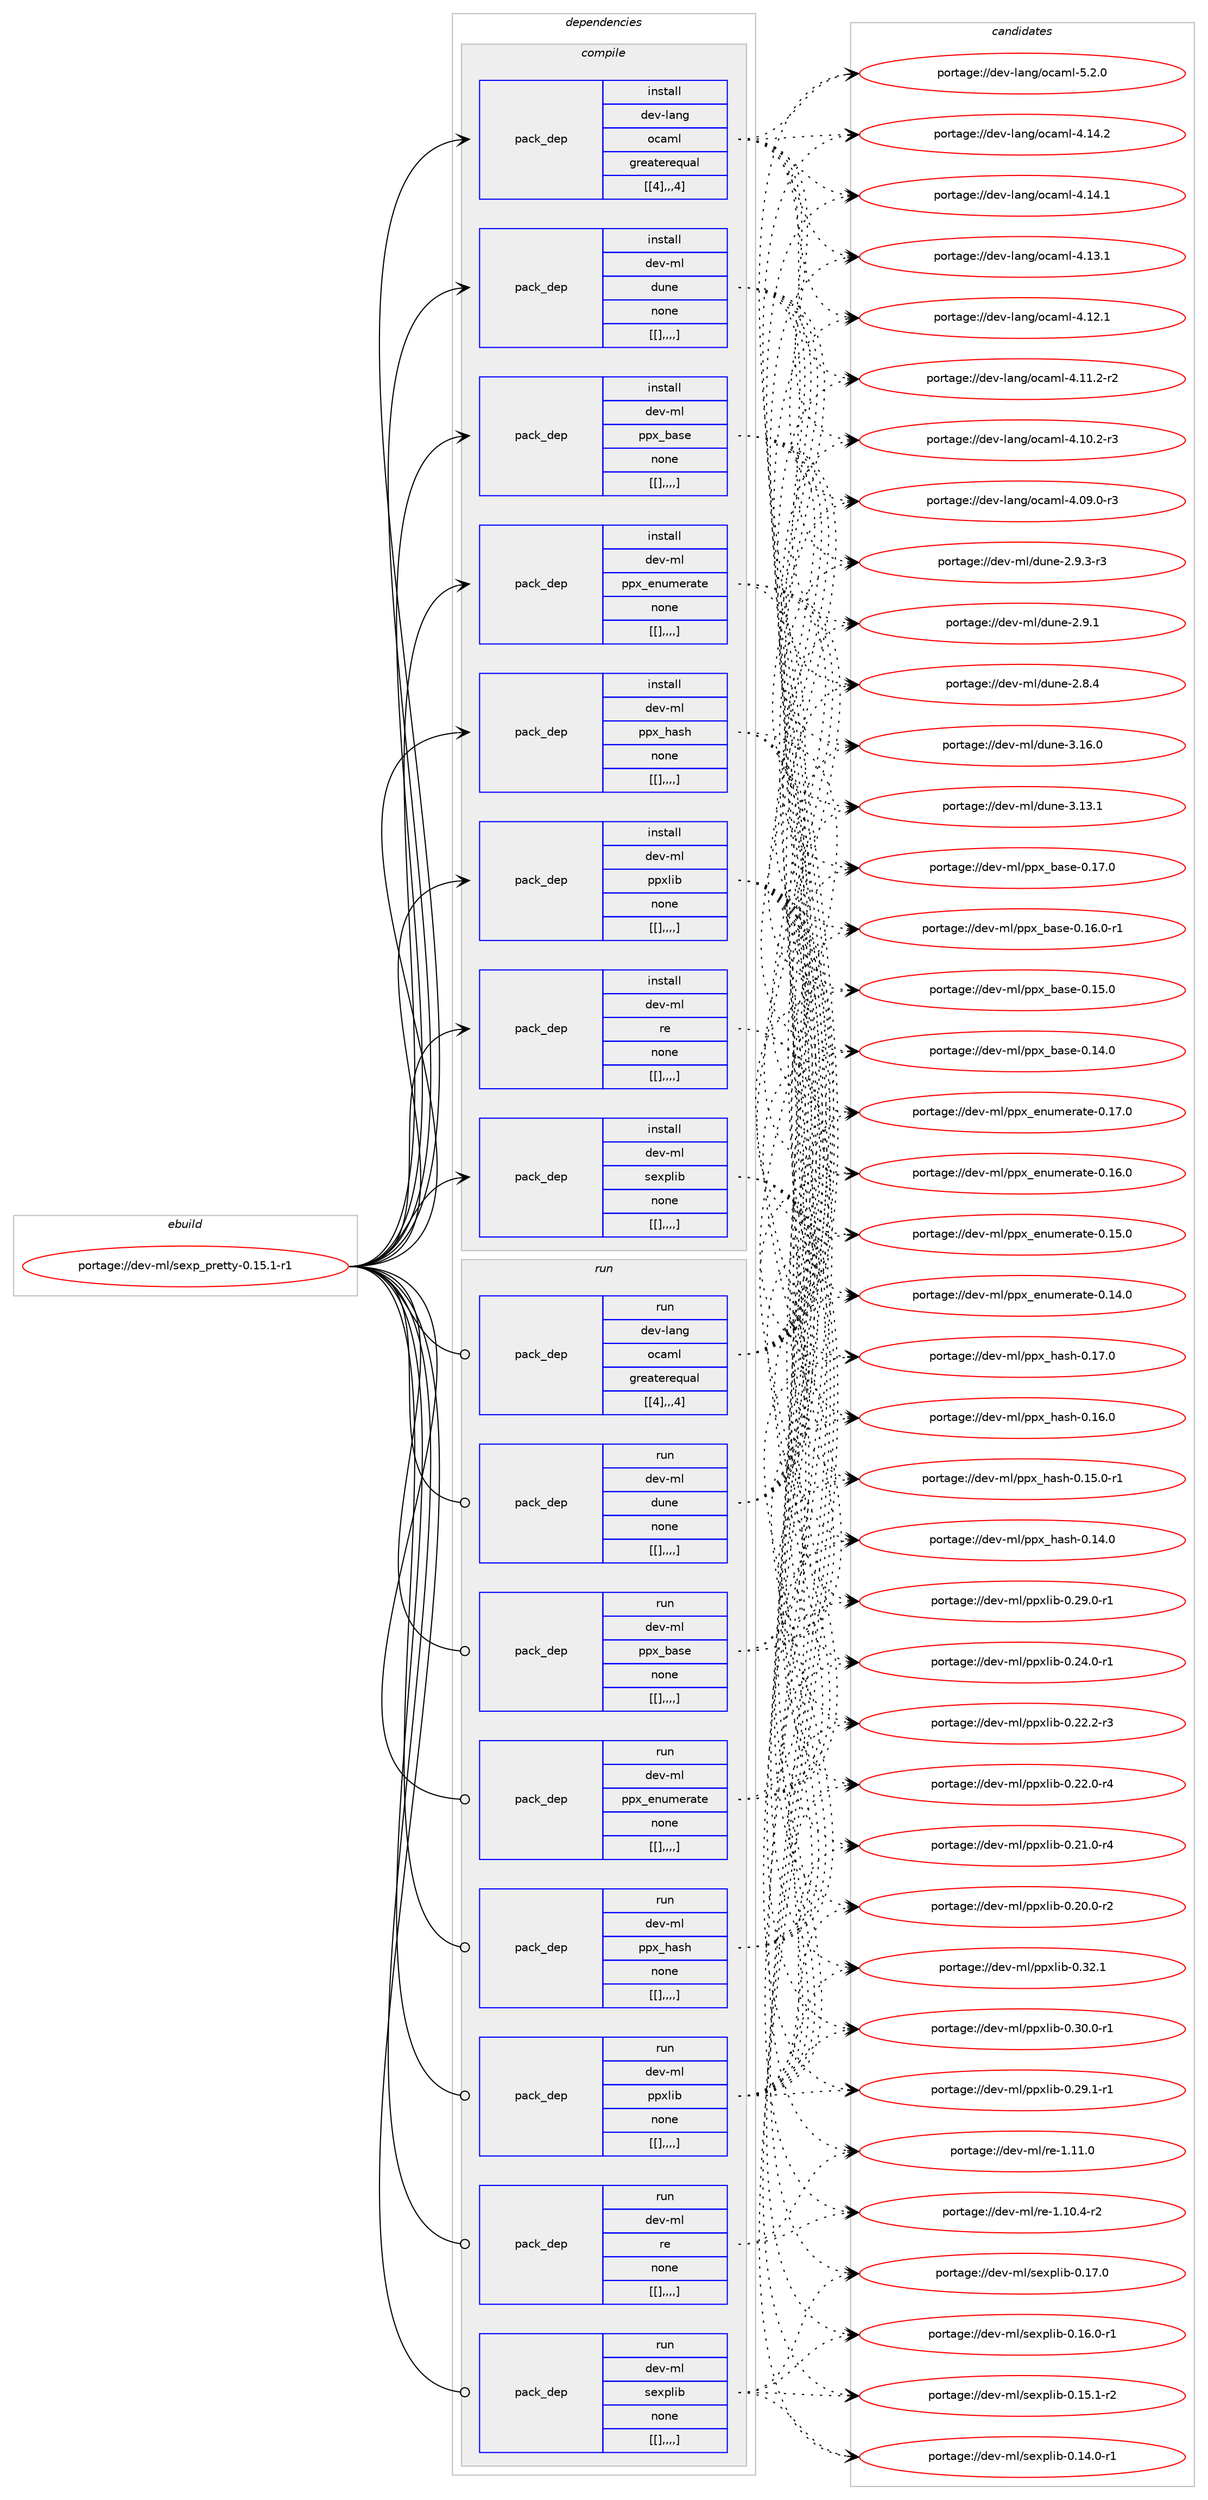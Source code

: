 digraph prolog {

# *************
# Graph options
# *************

newrank=true;
concentrate=true;
compound=true;
graph [rankdir=LR,fontname=Helvetica,fontsize=10,ranksep=1.5];#, ranksep=2.5, nodesep=0.2];
edge  [arrowhead=vee];
node  [fontname=Helvetica,fontsize=10];

# **********
# The ebuild
# **********

subgraph cluster_leftcol {
color=gray;
label=<<i>ebuild</i>>;
id [label="portage://dev-ml/sexp_pretty-0.15.1-r1", color=red, width=4, href="../dev-ml/sexp_pretty-0.15.1-r1.svg"];
}

# ****************
# The dependencies
# ****************

subgraph cluster_midcol {
color=gray;
label=<<i>dependencies</i>>;
subgraph cluster_compile {
fillcolor="#eeeeee";
style=filled;
label=<<i>compile</i>>;
subgraph pack94075 {
dependency125514 [label=<<TABLE BORDER="0" CELLBORDER="1" CELLSPACING="0" CELLPADDING="4" WIDTH="220"><TR><TD ROWSPAN="6" CELLPADDING="30">pack_dep</TD></TR><TR><TD WIDTH="110">install</TD></TR><TR><TD>dev-lang</TD></TR><TR><TD>ocaml</TD></TR><TR><TD>greaterequal</TD></TR><TR><TD>[[4],,,4]</TD></TR></TABLE>>, shape=none, color=blue];
}
id:e -> dependency125514:w [weight=20,style="solid",arrowhead="vee"];
subgraph pack94076 {
dependency125515 [label=<<TABLE BORDER="0" CELLBORDER="1" CELLSPACING="0" CELLPADDING="4" WIDTH="220"><TR><TD ROWSPAN="6" CELLPADDING="30">pack_dep</TD></TR><TR><TD WIDTH="110">install</TD></TR><TR><TD>dev-ml</TD></TR><TR><TD>dune</TD></TR><TR><TD>none</TD></TR><TR><TD>[[],,,,]</TD></TR></TABLE>>, shape=none, color=blue];
}
id:e -> dependency125515:w [weight=20,style="solid",arrowhead="vee"];
subgraph pack94077 {
dependency125516 [label=<<TABLE BORDER="0" CELLBORDER="1" CELLSPACING="0" CELLPADDING="4" WIDTH="220"><TR><TD ROWSPAN="6" CELLPADDING="30">pack_dep</TD></TR><TR><TD WIDTH="110">install</TD></TR><TR><TD>dev-ml</TD></TR><TR><TD>ppx_base</TD></TR><TR><TD>none</TD></TR><TR><TD>[[],,,,]</TD></TR></TABLE>>, shape=none, color=blue];
}
id:e -> dependency125516:w [weight=20,style="solid",arrowhead="vee"];
subgraph pack94078 {
dependency125517 [label=<<TABLE BORDER="0" CELLBORDER="1" CELLSPACING="0" CELLPADDING="4" WIDTH="220"><TR><TD ROWSPAN="6" CELLPADDING="30">pack_dep</TD></TR><TR><TD WIDTH="110">install</TD></TR><TR><TD>dev-ml</TD></TR><TR><TD>ppx_enumerate</TD></TR><TR><TD>none</TD></TR><TR><TD>[[],,,,]</TD></TR></TABLE>>, shape=none, color=blue];
}
id:e -> dependency125517:w [weight=20,style="solid",arrowhead="vee"];
subgraph pack94079 {
dependency125518 [label=<<TABLE BORDER="0" CELLBORDER="1" CELLSPACING="0" CELLPADDING="4" WIDTH="220"><TR><TD ROWSPAN="6" CELLPADDING="30">pack_dep</TD></TR><TR><TD WIDTH="110">install</TD></TR><TR><TD>dev-ml</TD></TR><TR><TD>ppx_hash</TD></TR><TR><TD>none</TD></TR><TR><TD>[[],,,,]</TD></TR></TABLE>>, shape=none, color=blue];
}
id:e -> dependency125518:w [weight=20,style="solid",arrowhead="vee"];
subgraph pack94080 {
dependency125519 [label=<<TABLE BORDER="0" CELLBORDER="1" CELLSPACING="0" CELLPADDING="4" WIDTH="220"><TR><TD ROWSPAN="6" CELLPADDING="30">pack_dep</TD></TR><TR><TD WIDTH="110">install</TD></TR><TR><TD>dev-ml</TD></TR><TR><TD>ppxlib</TD></TR><TR><TD>none</TD></TR><TR><TD>[[],,,,]</TD></TR></TABLE>>, shape=none, color=blue];
}
id:e -> dependency125519:w [weight=20,style="solid",arrowhead="vee"];
subgraph pack94081 {
dependency125520 [label=<<TABLE BORDER="0" CELLBORDER="1" CELLSPACING="0" CELLPADDING="4" WIDTH="220"><TR><TD ROWSPAN="6" CELLPADDING="30">pack_dep</TD></TR><TR><TD WIDTH="110">install</TD></TR><TR><TD>dev-ml</TD></TR><TR><TD>re</TD></TR><TR><TD>none</TD></TR><TR><TD>[[],,,,]</TD></TR></TABLE>>, shape=none, color=blue];
}
id:e -> dependency125520:w [weight=20,style="solid",arrowhead="vee"];
subgraph pack94082 {
dependency125521 [label=<<TABLE BORDER="0" CELLBORDER="1" CELLSPACING="0" CELLPADDING="4" WIDTH="220"><TR><TD ROWSPAN="6" CELLPADDING="30">pack_dep</TD></TR><TR><TD WIDTH="110">install</TD></TR><TR><TD>dev-ml</TD></TR><TR><TD>sexplib</TD></TR><TR><TD>none</TD></TR><TR><TD>[[],,,,]</TD></TR></TABLE>>, shape=none, color=blue];
}
id:e -> dependency125521:w [weight=20,style="solid",arrowhead="vee"];
}
subgraph cluster_compileandrun {
fillcolor="#eeeeee";
style=filled;
label=<<i>compile and run</i>>;
}
subgraph cluster_run {
fillcolor="#eeeeee";
style=filled;
label=<<i>run</i>>;
subgraph pack94083 {
dependency125522 [label=<<TABLE BORDER="0" CELLBORDER="1" CELLSPACING="0" CELLPADDING="4" WIDTH="220"><TR><TD ROWSPAN="6" CELLPADDING="30">pack_dep</TD></TR><TR><TD WIDTH="110">run</TD></TR><TR><TD>dev-lang</TD></TR><TR><TD>ocaml</TD></TR><TR><TD>greaterequal</TD></TR><TR><TD>[[4],,,4]</TD></TR></TABLE>>, shape=none, color=blue];
}
id:e -> dependency125522:w [weight=20,style="solid",arrowhead="odot"];
subgraph pack94084 {
dependency125523 [label=<<TABLE BORDER="0" CELLBORDER="1" CELLSPACING="0" CELLPADDING="4" WIDTH="220"><TR><TD ROWSPAN="6" CELLPADDING="30">pack_dep</TD></TR><TR><TD WIDTH="110">run</TD></TR><TR><TD>dev-ml</TD></TR><TR><TD>dune</TD></TR><TR><TD>none</TD></TR><TR><TD>[[],,,,]</TD></TR></TABLE>>, shape=none, color=blue];
}
id:e -> dependency125523:w [weight=20,style="solid",arrowhead="odot"];
subgraph pack94085 {
dependency125524 [label=<<TABLE BORDER="0" CELLBORDER="1" CELLSPACING="0" CELLPADDING="4" WIDTH="220"><TR><TD ROWSPAN="6" CELLPADDING="30">pack_dep</TD></TR><TR><TD WIDTH="110">run</TD></TR><TR><TD>dev-ml</TD></TR><TR><TD>ppx_base</TD></TR><TR><TD>none</TD></TR><TR><TD>[[],,,,]</TD></TR></TABLE>>, shape=none, color=blue];
}
id:e -> dependency125524:w [weight=20,style="solid",arrowhead="odot"];
subgraph pack94086 {
dependency125525 [label=<<TABLE BORDER="0" CELLBORDER="1" CELLSPACING="0" CELLPADDING="4" WIDTH="220"><TR><TD ROWSPAN="6" CELLPADDING="30">pack_dep</TD></TR><TR><TD WIDTH="110">run</TD></TR><TR><TD>dev-ml</TD></TR><TR><TD>ppx_enumerate</TD></TR><TR><TD>none</TD></TR><TR><TD>[[],,,,]</TD></TR></TABLE>>, shape=none, color=blue];
}
id:e -> dependency125525:w [weight=20,style="solid",arrowhead="odot"];
subgraph pack94087 {
dependency125526 [label=<<TABLE BORDER="0" CELLBORDER="1" CELLSPACING="0" CELLPADDING="4" WIDTH="220"><TR><TD ROWSPAN="6" CELLPADDING="30">pack_dep</TD></TR><TR><TD WIDTH="110">run</TD></TR><TR><TD>dev-ml</TD></TR><TR><TD>ppx_hash</TD></TR><TR><TD>none</TD></TR><TR><TD>[[],,,,]</TD></TR></TABLE>>, shape=none, color=blue];
}
id:e -> dependency125526:w [weight=20,style="solid",arrowhead="odot"];
subgraph pack94088 {
dependency125527 [label=<<TABLE BORDER="0" CELLBORDER="1" CELLSPACING="0" CELLPADDING="4" WIDTH="220"><TR><TD ROWSPAN="6" CELLPADDING="30">pack_dep</TD></TR><TR><TD WIDTH="110">run</TD></TR><TR><TD>dev-ml</TD></TR><TR><TD>ppxlib</TD></TR><TR><TD>none</TD></TR><TR><TD>[[],,,,]</TD></TR></TABLE>>, shape=none, color=blue];
}
id:e -> dependency125527:w [weight=20,style="solid",arrowhead="odot"];
subgraph pack94089 {
dependency125528 [label=<<TABLE BORDER="0" CELLBORDER="1" CELLSPACING="0" CELLPADDING="4" WIDTH="220"><TR><TD ROWSPAN="6" CELLPADDING="30">pack_dep</TD></TR><TR><TD WIDTH="110">run</TD></TR><TR><TD>dev-ml</TD></TR><TR><TD>re</TD></TR><TR><TD>none</TD></TR><TR><TD>[[],,,,]</TD></TR></TABLE>>, shape=none, color=blue];
}
id:e -> dependency125528:w [weight=20,style="solid",arrowhead="odot"];
subgraph pack94090 {
dependency125529 [label=<<TABLE BORDER="0" CELLBORDER="1" CELLSPACING="0" CELLPADDING="4" WIDTH="220"><TR><TD ROWSPAN="6" CELLPADDING="30">pack_dep</TD></TR><TR><TD WIDTH="110">run</TD></TR><TR><TD>dev-ml</TD></TR><TR><TD>sexplib</TD></TR><TR><TD>none</TD></TR><TR><TD>[[],,,,]</TD></TR></TABLE>>, shape=none, color=blue];
}
id:e -> dependency125529:w [weight=20,style="solid",arrowhead="odot"];
}
}

# **************
# The candidates
# **************

subgraph cluster_choices {
rank=same;
color=gray;
label=<<i>candidates</i>>;

subgraph choice94075 {
color=black;
nodesep=1;
choice1001011184510897110103471119997109108455346504648 [label="portage://dev-lang/ocaml-5.2.0", color=red, width=4,href="../dev-lang/ocaml-5.2.0.svg"];
choice100101118451089711010347111999710910845524649524650 [label="portage://dev-lang/ocaml-4.14.2", color=red, width=4,href="../dev-lang/ocaml-4.14.2.svg"];
choice100101118451089711010347111999710910845524649524649 [label="portage://dev-lang/ocaml-4.14.1", color=red, width=4,href="../dev-lang/ocaml-4.14.1.svg"];
choice100101118451089711010347111999710910845524649514649 [label="portage://dev-lang/ocaml-4.13.1", color=red, width=4,href="../dev-lang/ocaml-4.13.1.svg"];
choice100101118451089711010347111999710910845524649504649 [label="portage://dev-lang/ocaml-4.12.1", color=red, width=4,href="../dev-lang/ocaml-4.12.1.svg"];
choice1001011184510897110103471119997109108455246494946504511450 [label="portage://dev-lang/ocaml-4.11.2-r2", color=red, width=4,href="../dev-lang/ocaml-4.11.2-r2.svg"];
choice1001011184510897110103471119997109108455246494846504511451 [label="portage://dev-lang/ocaml-4.10.2-r3", color=red, width=4,href="../dev-lang/ocaml-4.10.2-r3.svg"];
choice1001011184510897110103471119997109108455246485746484511451 [label="portage://dev-lang/ocaml-4.09.0-r3", color=red, width=4,href="../dev-lang/ocaml-4.09.0-r3.svg"];
dependency125514:e -> choice1001011184510897110103471119997109108455346504648:w [style=dotted,weight="100"];
dependency125514:e -> choice100101118451089711010347111999710910845524649524650:w [style=dotted,weight="100"];
dependency125514:e -> choice100101118451089711010347111999710910845524649524649:w [style=dotted,weight="100"];
dependency125514:e -> choice100101118451089711010347111999710910845524649514649:w [style=dotted,weight="100"];
dependency125514:e -> choice100101118451089711010347111999710910845524649504649:w [style=dotted,weight="100"];
dependency125514:e -> choice1001011184510897110103471119997109108455246494946504511450:w [style=dotted,weight="100"];
dependency125514:e -> choice1001011184510897110103471119997109108455246494846504511451:w [style=dotted,weight="100"];
dependency125514:e -> choice1001011184510897110103471119997109108455246485746484511451:w [style=dotted,weight="100"];
}
subgraph choice94076 {
color=black;
nodesep=1;
choice100101118451091084710011711010145514649544648 [label="portage://dev-ml/dune-3.16.0", color=red, width=4,href="../dev-ml/dune-3.16.0.svg"];
choice100101118451091084710011711010145514649514649 [label="portage://dev-ml/dune-3.13.1", color=red, width=4,href="../dev-ml/dune-3.13.1.svg"];
choice10010111845109108471001171101014550465746514511451 [label="portage://dev-ml/dune-2.9.3-r3", color=red, width=4,href="../dev-ml/dune-2.9.3-r3.svg"];
choice1001011184510910847100117110101455046574649 [label="portage://dev-ml/dune-2.9.1", color=red, width=4,href="../dev-ml/dune-2.9.1.svg"];
choice1001011184510910847100117110101455046564652 [label="portage://dev-ml/dune-2.8.4", color=red, width=4,href="../dev-ml/dune-2.8.4.svg"];
dependency125515:e -> choice100101118451091084710011711010145514649544648:w [style=dotted,weight="100"];
dependency125515:e -> choice100101118451091084710011711010145514649514649:w [style=dotted,weight="100"];
dependency125515:e -> choice10010111845109108471001171101014550465746514511451:w [style=dotted,weight="100"];
dependency125515:e -> choice1001011184510910847100117110101455046574649:w [style=dotted,weight="100"];
dependency125515:e -> choice1001011184510910847100117110101455046564652:w [style=dotted,weight="100"];
}
subgraph choice94077 {
color=black;
nodesep=1;
choice100101118451091084711211212095989711510145484649554648 [label="portage://dev-ml/ppx_base-0.17.0", color=red, width=4,href="../dev-ml/ppx_base-0.17.0.svg"];
choice1001011184510910847112112120959897115101454846495446484511449 [label="portage://dev-ml/ppx_base-0.16.0-r1", color=red, width=4,href="../dev-ml/ppx_base-0.16.0-r1.svg"];
choice100101118451091084711211212095989711510145484649534648 [label="portage://dev-ml/ppx_base-0.15.0", color=red, width=4,href="../dev-ml/ppx_base-0.15.0.svg"];
choice100101118451091084711211212095989711510145484649524648 [label="portage://dev-ml/ppx_base-0.14.0", color=red, width=4,href="../dev-ml/ppx_base-0.14.0.svg"];
dependency125516:e -> choice100101118451091084711211212095989711510145484649554648:w [style=dotted,weight="100"];
dependency125516:e -> choice1001011184510910847112112120959897115101454846495446484511449:w [style=dotted,weight="100"];
dependency125516:e -> choice100101118451091084711211212095989711510145484649534648:w [style=dotted,weight="100"];
dependency125516:e -> choice100101118451091084711211212095989711510145484649524648:w [style=dotted,weight="100"];
}
subgraph choice94078 {
color=black;
nodesep=1;
choice1001011184510910847112112120951011101171091011149711610145484649554648 [label="portage://dev-ml/ppx_enumerate-0.17.0", color=red, width=4,href="../dev-ml/ppx_enumerate-0.17.0.svg"];
choice1001011184510910847112112120951011101171091011149711610145484649544648 [label="portage://dev-ml/ppx_enumerate-0.16.0", color=red, width=4,href="../dev-ml/ppx_enumerate-0.16.0.svg"];
choice1001011184510910847112112120951011101171091011149711610145484649534648 [label="portage://dev-ml/ppx_enumerate-0.15.0", color=red, width=4,href="../dev-ml/ppx_enumerate-0.15.0.svg"];
choice1001011184510910847112112120951011101171091011149711610145484649524648 [label="portage://dev-ml/ppx_enumerate-0.14.0", color=red, width=4,href="../dev-ml/ppx_enumerate-0.14.0.svg"];
dependency125517:e -> choice1001011184510910847112112120951011101171091011149711610145484649554648:w [style=dotted,weight="100"];
dependency125517:e -> choice1001011184510910847112112120951011101171091011149711610145484649544648:w [style=dotted,weight="100"];
dependency125517:e -> choice1001011184510910847112112120951011101171091011149711610145484649534648:w [style=dotted,weight="100"];
dependency125517:e -> choice1001011184510910847112112120951011101171091011149711610145484649524648:w [style=dotted,weight="100"];
}
subgraph choice94079 {
color=black;
nodesep=1;
choice1001011184510910847112112120951049711510445484649554648 [label="portage://dev-ml/ppx_hash-0.17.0", color=red, width=4,href="../dev-ml/ppx_hash-0.17.0.svg"];
choice1001011184510910847112112120951049711510445484649544648 [label="portage://dev-ml/ppx_hash-0.16.0", color=red, width=4,href="../dev-ml/ppx_hash-0.16.0.svg"];
choice10010111845109108471121121209510497115104454846495346484511449 [label="portage://dev-ml/ppx_hash-0.15.0-r1", color=red, width=4,href="../dev-ml/ppx_hash-0.15.0-r1.svg"];
choice1001011184510910847112112120951049711510445484649524648 [label="portage://dev-ml/ppx_hash-0.14.0", color=red, width=4,href="../dev-ml/ppx_hash-0.14.0.svg"];
dependency125518:e -> choice1001011184510910847112112120951049711510445484649554648:w [style=dotted,weight="100"];
dependency125518:e -> choice1001011184510910847112112120951049711510445484649544648:w [style=dotted,weight="100"];
dependency125518:e -> choice10010111845109108471121121209510497115104454846495346484511449:w [style=dotted,weight="100"];
dependency125518:e -> choice1001011184510910847112112120951049711510445484649524648:w [style=dotted,weight="100"];
}
subgraph choice94080 {
color=black;
nodesep=1;
choice10010111845109108471121121201081059845484651504649 [label="portage://dev-ml/ppxlib-0.32.1", color=red, width=4,href="../dev-ml/ppxlib-0.32.1.svg"];
choice100101118451091084711211212010810598454846514846484511449 [label="portage://dev-ml/ppxlib-0.30.0-r1", color=red, width=4,href="../dev-ml/ppxlib-0.30.0-r1.svg"];
choice100101118451091084711211212010810598454846505746494511449 [label="portage://dev-ml/ppxlib-0.29.1-r1", color=red, width=4,href="../dev-ml/ppxlib-0.29.1-r1.svg"];
choice100101118451091084711211212010810598454846505746484511449 [label="portage://dev-ml/ppxlib-0.29.0-r1", color=red, width=4,href="../dev-ml/ppxlib-0.29.0-r1.svg"];
choice100101118451091084711211212010810598454846505246484511449 [label="portage://dev-ml/ppxlib-0.24.0-r1", color=red, width=4,href="../dev-ml/ppxlib-0.24.0-r1.svg"];
choice100101118451091084711211212010810598454846505046504511451 [label="portage://dev-ml/ppxlib-0.22.2-r3", color=red, width=4,href="../dev-ml/ppxlib-0.22.2-r3.svg"];
choice100101118451091084711211212010810598454846505046484511452 [label="portage://dev-ml/ppxlib-0.22.0-r4", color=red, width=4,href="../dev-ml/ppxlib-0.22.0-r4.svg"];
choice100101118451091084711211212010810598454846504946484511452 [label="portage://dev-ml/ppxlib-0.21.0-r4", color=red, width=4,href="../dev-ml/ppxlib-0.21.0-r4.svg"];
choice100101118451091084711211212010810598454846504846484511450 [label="portage://dev-ml/ppxlib-0.20.0-r2", color=red, width=4,href="../dev-ml/ppxlib-0.20.0-r2.svg"];
dependency125519:e -> choice10010111845109108471121121201081059845484651504649:w [style=dotted,weight="100"];
dependency125519:e -> choice100101118451091084711211212010810598454846514846484511449:w [style=dotted,weight="100"];
dependency125519:e -> choice100101118451091084711211212010810598454846505746494511449:w [style=dotted,weight="100"];
dependency125519:e -> choice100101118451091084711211212010810598454846505746484511449:w [style=dotted,weight="100"];
dependency125519:e -> choice100101118451091084711211212010810598454846505246484511449:w [style=dotted,weight="100"];
dependency125519:e -> choice100101118451091084711211212010810598454846505046504511451:w [style=dotted,weight="100"];
dependency125519:e -> choice100101118451091084711211212010810598454846505046484511452:w [style=dotted,weight="100"];
dependency125519:e -> choice100101118451091084711211212010810598454846504946484511452:w [style=dotted,weight="100"];
dependency125519:e -> choice100101118451091084711211212010810598454846504846484511450:w [style=dotted,weight="100"];
}
subgraph choice94081 {
color=black;
nodesep=1;
choice100101118451091084711410145494649494648 [label="portage://dev-ml/re-1.11.0", color=red, width=4,href="../dev-ml/re-1.11.0.svg"];
choice1001011184510910847114101454946494846524511450 [label="portage://dev-ml/re-1.10.4-r2", color=red, width=4,href="../dev-ml/re-1.10.4-r2.svg"];
dependency125520:e -> choice100101118451091084711410145494649494648:w [style=dotted,weight="100"];
dependency125520:e -> choice1001011184510910847114101454946494846524511450:w [style=dotted,weight="100"];
}
subgraph choice94082 {
color=black;
nodesep=1;
choice10010111845109108471151011201121081059845484649554648 [label="portage://dev-ml/sexplib-0.17.0", color=red, width=4,href="../dev-ml/sexplib-0.17.0.svg"];
choice100101118451091084711510112011210810598454846495446484511449 [label="portage://dev-ml/sexplib-0.16.0-r1", color=red, width=4,href="../dev-ml/sexplib-0.16.0-r1.svg"];
choice100101118451091084711510112011210810598454846495346494511450 [label="portage://dev-ml/sexplib-0.15.1-r2", color=red, width=4,href="../dev-ml/sexplib-0.15.1-r2.svg"];
choice100101118451091084711510112011210810598454846495246484511449 [label="portage://dev-ml/sexplib-0.14.0-r1", color=red, width=4,href="../dev-ml/sexplib-0.14.0-r1.svg"];
dependency125521:e -> choice10010111845109108471151011201121081059845484649554648:w [style=dotted,weight="100"];
dependency125521:e -> choice100101118451091084711510112011210810598454846495446484511449:w [style=dotted,weight="100"];
dependency125521:e -> choice100101118451091084711510112011210810598454846495346494511450:w [style=dotted,weight="100"];
dependency125521:e -> choice100101118451091084711510112011210810598454846495246484511449:w [style=dotted,weight="100"];
}
subgraph choice94083 {
color=black;
nodesep=1;
choice1001011184510897110103471119997109108455346504648 [label="portage://dev-lang/ocaml-5.2.0", color=red, width=4,href="../dev-lang/ocaml-5.2.0.svg"];
choice100101118451089711010347111999710910845524649524650 [label="portage://dev-lang/ocaml-4.14.2", color=red, width=4,href="../dev-lang/ocaml-4.14.2.svg"];
choice100101118451089711010347111999710910845524649524649 [label="portage://dev-lang/ocaml-4.14.1", color=red, width=4,href="../dev-lang/ocaml-4.14.1.svg"];
choice100101118451089711010347111999710910845524649514649 [label="portage://dev-lang/ocaml-4.13.1", color=red, width=4,href="../dev-lang/ocaml-4.13.1.svg"];
choice100101118451089711010347111999710910845524649504649 [label="portage://dev-lang/ocaml-4.12.1", color=red, width=4,href="../dev-lang/ocaml-4.12.1.svg"];
choice1001011184510897110103471119997109108455246494946504511450 [label="portage://dev-lang/ocaml-4.11.2-r2", color=red, width=4,href="../dev-lang/ocaml-4.11.2-r2.svg"];
choice1001011184510897110103471119997109108455246494846504511451 [label="portage://dev-lang/ocaml-4.10.2-r3", color=red, width=4,href="../dev-lang/ocaml-4.10.2-r3.svg"];
choice1001011184510897110103471119997109108455246485746484511451 [label="portage://dev-lang/ocaml-4.09.0-r3", color=red, width=4,href="../dev-lang/ocaml-4.09.0-r3.svg"];
dependency125522:e -> choice1001011184510897110103471119997109108455346504648:w [style=dotted,weight="100"];
dependency125522:e -> choice100101118451089711010347111999710910845524649524650:w [style=dotted,weight="100"];
dependency125522:e -> choice100101118451089711010347111999710910845524649524649:w [style=dotted,weight="100"];
dependency125522:e -> choice100101118451089711010347111999710910845524649514649:w [style=dotted,weight="100"];
dependency125522:e -> choice100101118451089711010347111999710910845524649504649:w [style=dotted,weight="100"];
dependency125522:e -> choice1001011184510897110103471119997109108455246494946504511450:w [style=dotted,weight="100"];
dependency125522:e -> choice1001011184510897110103471119997109108455246494846504511451:w [style=dotted,weight="100"];
dependency125522:e -> choice1001011184510897110103471119997109108455246485746484511451:w [style=dotted,weight="100"];
}
subgraph choice94084 {
color=black;
nodesep=1;
choice100101118451091084710011711010145514649544648 [label="portage://dev-ml/dune-3.16.0", color=red, width=4,href="../dev-ml/dune-3.16.0.svg"];
choice100101118451091084710011711010145514649514649 [label="portage://dev-ml/dune-3.13.1", color=red, width=4,href="../dev-ml/dune-3.13.1.svg"];
choice10010111845109108471001171101014550465746514511451 [label="portage://dev-ml/dune-2.9.3-r3", color=red, width=4,href="../dev-ml/dune-2.9.3-r3.svg"];
choice1001011184510910847100117110101455046574649 [label="portage://dev-ml/dune-2.9.1", color=red, width=4,href="../dev-ml/dune-2.9.1.svg"];
choice1001011184510910847100117110101455046564652 [label="portage://dev-ml/dune-2.8.4", color=red, width=4,href="../dev-ml/dune-2.8.4.svg"];
dependency125523:e -> choice100101118451091084710011711010145514649544648:w [style=dotted,weight="100"];
dependency125523:e -> choice100101118451091084710011711010145514649514649:w [style=dotted,weight="100"];
dependency125523:e -> choice10010111845109108471001171101014550465746514511451:w [style=dotted,weight="100"];
dependency125523:e -> choice1001011184510910847100117110101455046574649:w [style=dotted,weight="100"];
dependency125523:e -> choice1001011184510910847100117110101455046564652:w [style=dotted,weight="100"];
}
subgraph choice94085 {
color=black;
nodesep=1;
choice100101118451091084711211212095989711510145484649554648 [label="portage://dev-ml/ppx_base-0.17.0", color=red, width=4,href="../dev-ml/ppx_base-0.17.0.svg"];
choice1001011184510910847112112120959897115101454846495446484511449 [label="portage://dev-ml/ppx_base-0.16.0-r1", color=red, width=4,href="../dev-ml/ppx_base-0.16.0-r1.svg"];
choice100101118451091084711211212095989711510145484649534648 [label="portage://dev-ml/ppx_base-0.15.0", color=red, width=4,href="../dev-ml/ppx_base-0.15.0.svg"];
choice100101118451091084711211212095989711510145484649524648 [label="portage://dev-ml/ppx_base-0.14.0", color=red, width=4,href="../dev-ml/ppx_base-0.14.0.svg"];
dependency125524:e -> choice100101118451091084711211212095989711510145484649554648:w [style=dotted,weight="100"];
dependency125524:e -> choice1001011184510910847112112120959897115101454846495446484511449:w [style=dotted,weight="100"];
dependency125524:e -> choice100101118451091084711211212095989711510145484649534648:w [style=dotted,weight="100"];
dependency125524:e -> choice100101118451091084711211212095989711510145484649524648:w [style=dotted,weight="100"];
}
subgraph choice94086 {
color=black;
nodesep=1;
choice1001011184510910847112112120951011101171091011149711610145484649554648 [label="portage://dev-ml/ppx_enumerate-0.17.0", color=red, width=4,href="../dev-ml/ppx_enumerate-0.17.0.svg"];
choice1001011184510910847112112120951011101171091011149711610145484649544648 [label="portage://dev-ml/ppx_enumerate-0.16.0", color=red, width=4,href="../dev-ml/ppx_enumerate-0.16.0.svg"];
choice1001011184510910847112112120951011101171091011149711610145484649534648 [label="portage://dev-ml/ppx_enumerate-0.15.0", color=red, width=4,href="../dev-ml/ppx_enumerate-0.15.0.svg"];
choice1001011184510910847112112120951011101171091011149711610145484649524648 [label="portage://dev-ml/ppx_enumerate-0.14.0", color=red, width=4,href="../dev-ml/ppx_enumerate-0.14.0.svg"];
dependency125525:e -> choice1001011184510910847112112120951011101171091011149711610145484649554648:w [style=dotted,weight="100"];
dependency125525:e -> choice1001011184510910847112112120951011101171091011149711610145484649544648:w [style=dotted,weight="100"];
dependency125525:e -> choice1001011184510910847112112120951011101171091011149711610145484649534648:w [style=dotted,weight="100"];
dependency125525:e -> choice1001011184510910847112112120951011101171091011149711610145484649524648:w [style=dotted,weight="100"];
}
subgraph choice94087 {
color=black;
nodesep=1;
choice1001011184510910847112112120951049711510445484649554648 [label="portage://dev-ml/ppx_hash-0.17.0", color=red, width=4,href="../dev-ml/ppx_hash-0.17.0.svg"];
choice1001011184510910847112112120951049711510445484649544648 [label="portage://dev-ml/ppx_hash-0.16.0", color=red, width=4,href="../dev-ml/ppx_hash-0.16.0.svg"];
choice10010111845109108471121121209510497115104454846495346484511449 [label="portage://dev-ml/ppx_hash-0.15.0-r1", color=red, width=4,href="../dev-ml/ppx_hash-0.15.0-r1.svg"];
choice1001011184510910847112112120951049711510445484649524648 [label="portage://dev-ml/ppx_hash-0.14.0", color=red, width=4,href="../dev-ml/ppx_hash-0.14.0.svg"];
dependency125526:e -> choice1001011184510910847112112120951049711510445484649554648:w [style=dotted,weight="100"];
dependency125526:e -> choice1001011184510910847112112120951049711510445484649544648:w [style=dotted,weight="100"];
dependency125526:e -> choice10010111845109108471121121209510497115104454846495346484511449:w [style=dotted,weight="100"];
dependency125526:e -> choice1001011184510910847112112120951049711510445484649524648:w [style=dotted,weight="100"];
}
subgraph choice94088 {
color=black;
nodesep=1;
choice10010111845109108471121121201081059845484651504649 [label="portage://dev-ml/ppxlib-0.32.1", color=red, width=4,href="../dev-ml/ppxlib-0.32.1.svg"];
choice100101118451091084711211212010810598454846514846484511449 [label="portage://dev-ml/ppxlib-0.30.0-r1", color=red, width=4,href="../dev-ml/ppxlib-0.30.0-r1.svg"];
choice100101118451091084711211212010810598454846505746494511449 [label="portage://dev-ml/ppxlib-0.29.1-r1", color=red, width=4,href="../dev-ml/ppxlib-0.29.1-r1.svg"];
choice100101118451091084711211212010810598454846505746484511449 [label="portage://dev-ml/ppxlib-0.29.0-r1", color=red, width=4,href="../dev-ml/ppxlib-0.29.0-r1.svg"];
choice100101118451091084711211212010810598454846505246484511449 [label="portage://dev-ml/ppxlib-0.24.0-r1", color=red, width=4,href="../dev-ml/ppxlib-0.24.0-r1.svg"];
choice100101118451091084711211212010810598454846505046504511451 [label="portage://dev-ml/ppxlib-0.22.2-r3", color=red, width=4,href="../dev-ml/ppxlib-0.22.2-r3.svg"];
choice100101118451091084711211212010810598454846505046484511452 [label="portage://dev-ml/ppxlib-0.22.0-r4", color=red, width=4,href="../dev-ml/ppxlib-0.22.0-r4.svg"];
choice100101118451091084711211212010810598454846504946484511452 [label="portage://dev-ml/ppxlib-0.21.0-r4", color=red, width=4,href="../dev-ml/ppxlib-0.21.0-r4.svg"];
choice100101118451091084711211212010810598454846504846484511450 [label="portage://dev-ml/ppxlib-0.20.0-r2", color=red, width=4,href="../dev-ml/ppxlib-0.20.0-r2.svg"];
dependency125527:e -> choice10010111845109108471121121201081059845484651504649:w [style=dotted,weight="100"];
dependency125527:e -> choice100101118451091084711211212010810598454846514846484511449:w [style=dotted,weight="100"];
dependency125527:e -> choice100101118451091084711211212010810598454846505746494511449:w [style=dotted,weight="100"];
dependency125527:e -> choice100101118451091084711211212010810598454846505746484511449:w [style=dotted,weight="100"];
dependency125527:e -> choice100101118451091084711211212010810598454846505246484511449:w [style=dotted,weight="100"];
dependency125527:e -> choice100101118451091084711211212010810598454846505046504511451:w [style=dotted,weight="100"];
dependency125527:e -> choice100101118451091084711211212010810598454846505046484511452:w [style=dotted,weight="100"];
dependency125527:e -> choice100101118451091084711211212010810598454846504946484511452:w [style=dotted,weight="100"];
dependency125527:e -> choice100101118451091084711211212010810598454846504846484511450:w [style=dotted,weight="100"];
}
subgraph choice94089 {
color=black;
nodesep=1;
choice100101118451091084711410145494649494648 [label="portage://dev-ml/re-1.11.0", color=red, width=4,href="../dev-ml/re-1.11.0.svg"];
choice1001011184510910847114101454946494846524511450 [label="portage://dev-ml/re-1.10.4-r2", color=red, width=4,href="../dev-ml/re-1.10.4-r2.svg"];
dependency125528:e -> choice100101118451091084711410145494649494648:w [style=dotted,weight="100"];
dependency125528:e -> choice1001011184510910847114101454946494846524511450:w [style=dotted,weight="100"];
}
subgraph choice94090 {
color=black;
nodesep=1;
choice10010111845109108471151011201121081059845484649554648 [label="portage://dev-ml/sexplib-0.17.0", color=red, width=4,href="../dev-ml/sexplib-0.17.0.svg"];
choice100101118451091084711510112011210810598454846495446484511449 [label="portage://dev-ml/sexplib-0.16.0-r1", color=red, width=4,href="../dev-ml/sexplib-0.16.0-r1.svg"];
choice100101118451091084711510112011210810598454846495346494511450 [label="portage://dev-ml/sexplib-0.15.1-r2", color=red, width=4,href="../dev-ml/sexplib-0.15.1-r2.svg"];
choice100101118451091084711510112011210810598454846495246484511449 [label="portage://dev-ml/sexplib-0.14.0-r1", color=red, width=4,href="../dev-ml/sexplib-0.14.0-r1.svg"];
dependency125529:e -> choice10010111845109108471151011201121081059845484649554648:w [style=dotted,weight="100"];
dependency125529:e -> choice100101118451091084711510112011210810598454846495446484511449:w [style=dotted,weight="100"];
dependency125529:e -> choice100101118451091084711510112011210810598454846495346494511450:w [style=dotted,weight="100"];
dependency125529:e -> choice100101118451091084711510112011210810598454846495246484511449:w [style=dotted,weight="100"];
}
}

}
